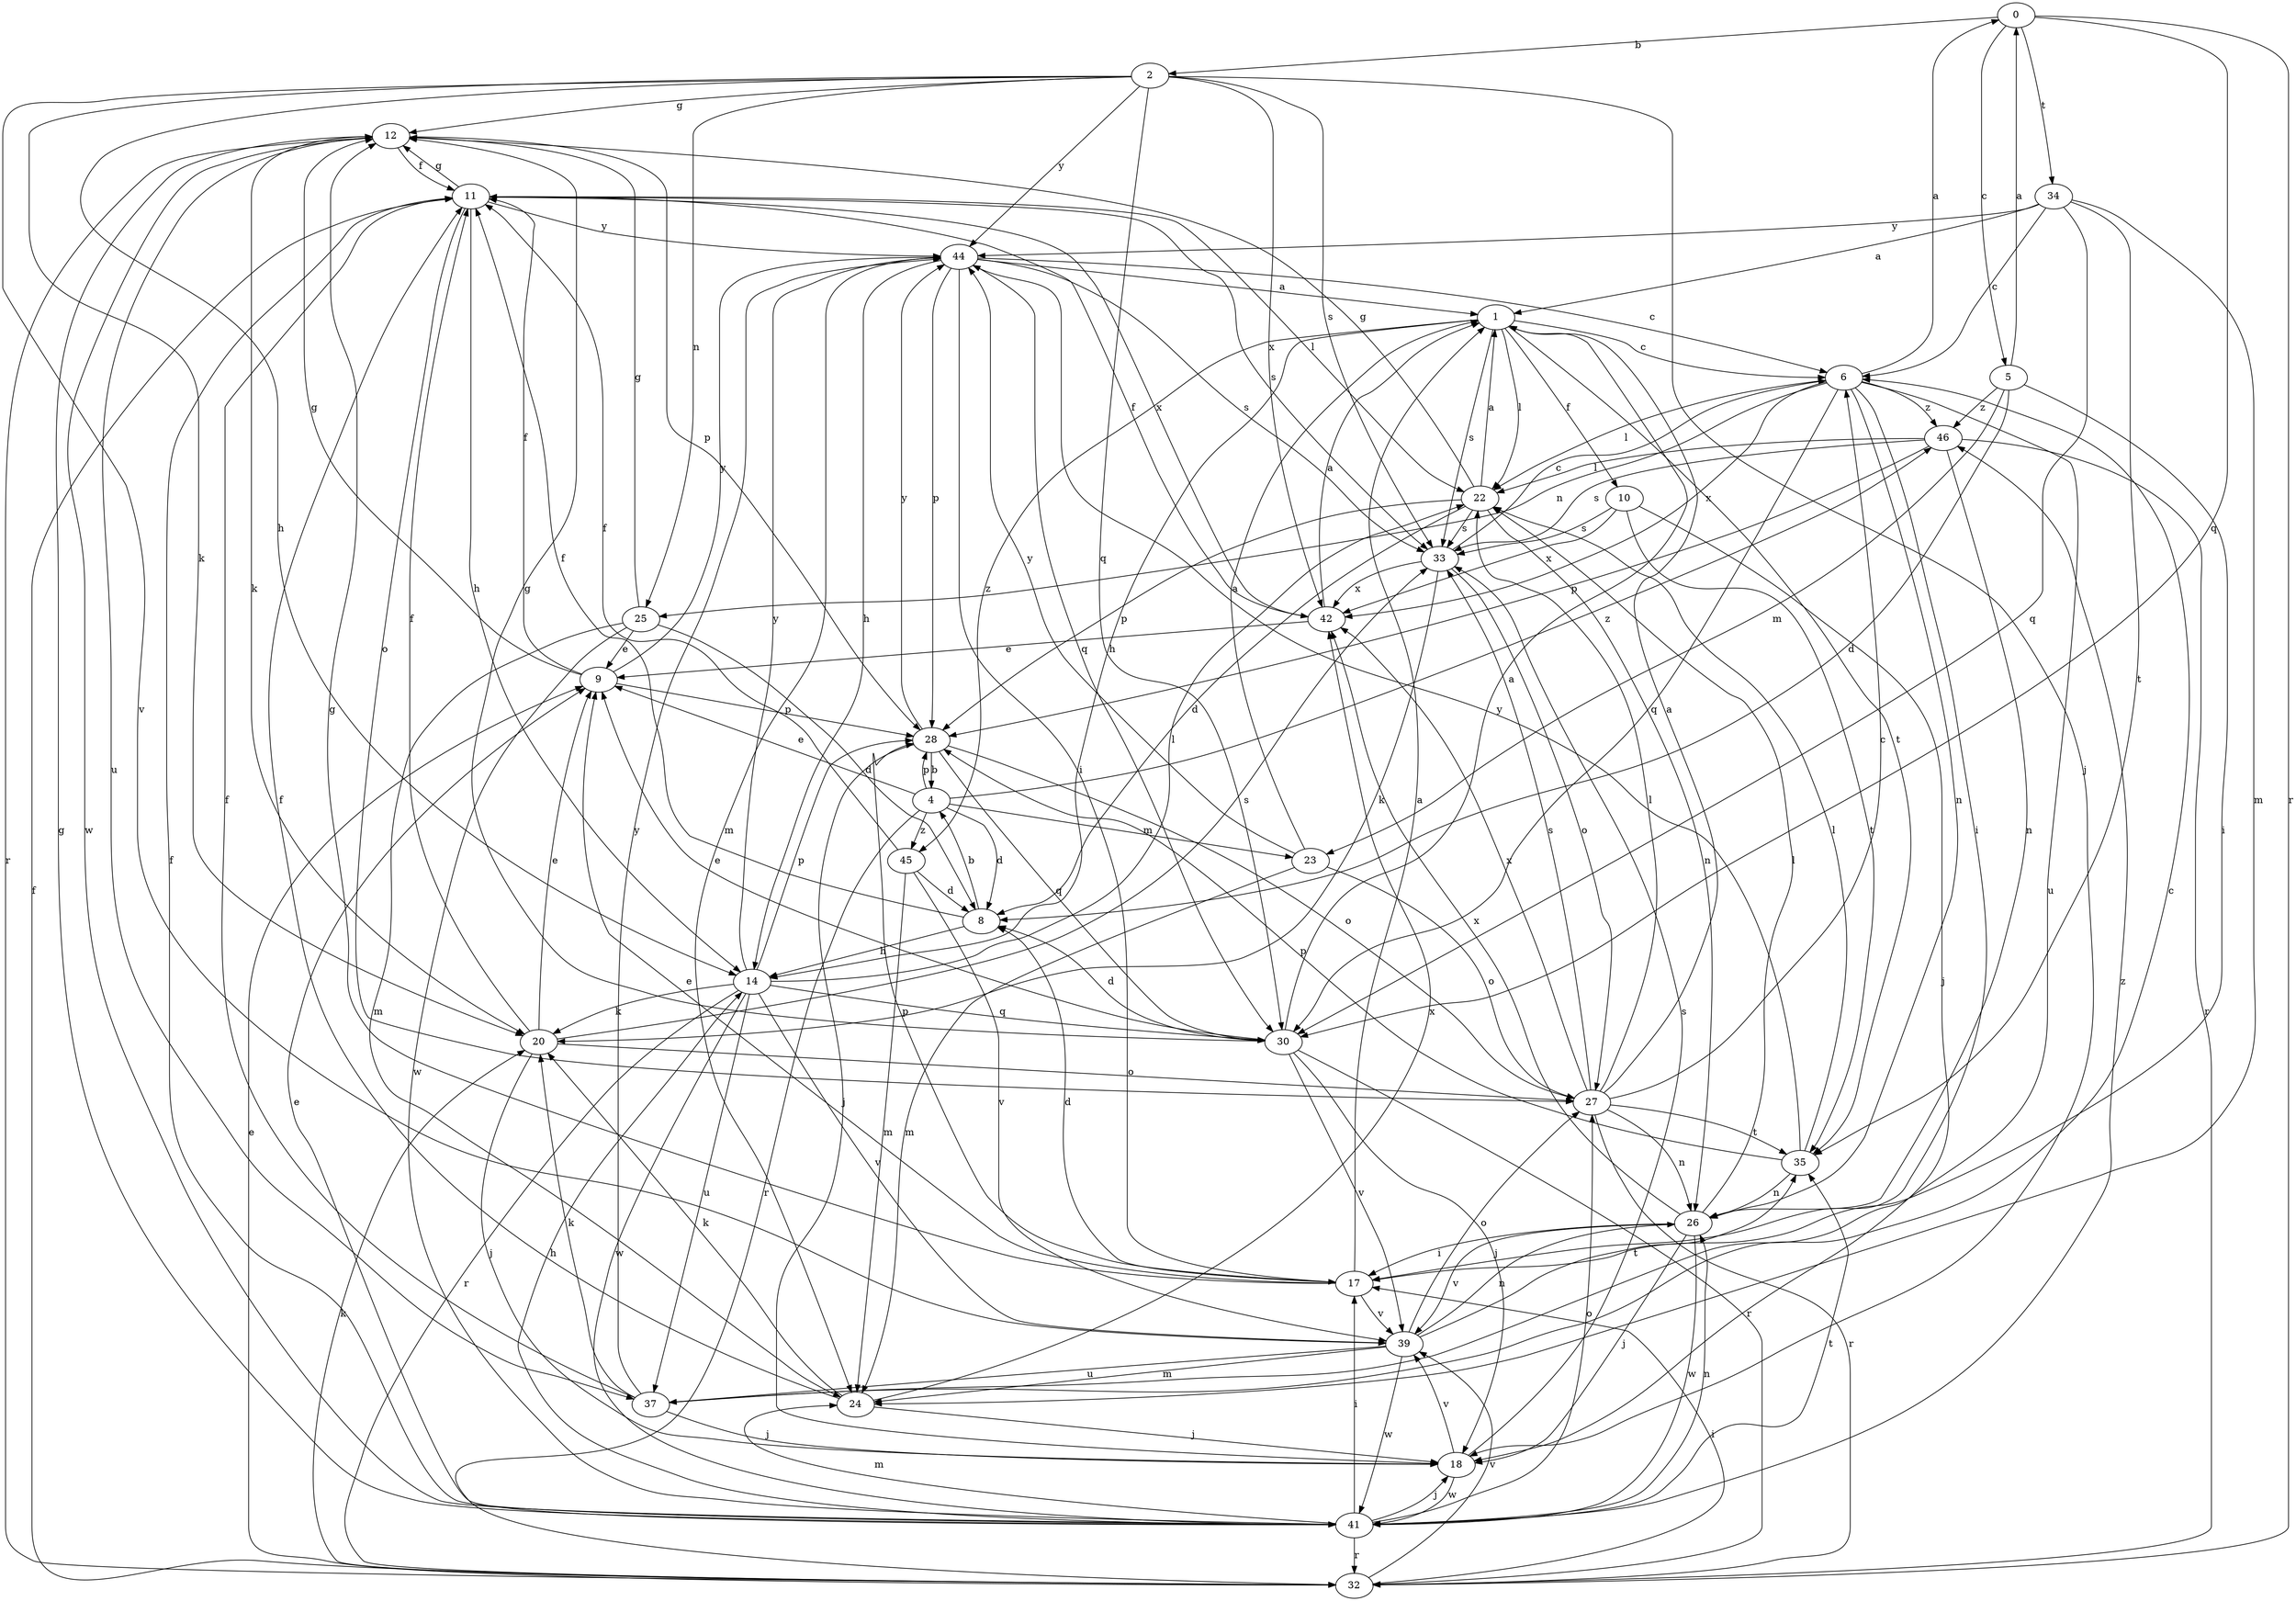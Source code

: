 strict digraph  {
0;
1;
2;
4;
5;
6;
8;
9;
10;
11;
12;
14;
17;
18;
20;
22;
23;
24;
25;
26;
27;
28;
30;
32;
33;
34;
35;
37;
39;
41;
42;
44;
45;
46;
0 -> 2  [label=b];
0 -> 5  [label=c];
0 -> 30  [label=q];
0 -> 32  [label=r];
0 -> 34  [label=t];
1 -> 6  [label=c];
1 -> 10  [label=f];
1 -> 14  [label=h];
1 -> 22  [label=l];
1 -> 33  [label=s];
1 -> 35  [label=t];
1 -> 45  [label=z];
2 -> 12  [label=g];
2 -> 14  [label=h];
2 -> 18  [label=j];
2 -> 20  [label=k];
2 -> 25  [label=n];
2 -> 30  [label=q];
2 -> 33  [label=s];
2 -> 39  [label=v];
2 -> 42  [label=x];
2 -> 44  [label=y];
4 -> 8  [label=d];
4 -> 9  [label=e];
4 -> 23  [label=m];
4 -> 28  [label=p];
4 -> 32  [label=r];
4 -> 45  [label=z];
4 -> 46  [label=z];
5 -> 0  [label=a];
5 -> 8  [label=d];
5 -> 17  [label=i];
5 -> 23  [label=m];
5 -> 46  [label=z];
6 -> 0  [label=a];
6 -> 17  [label=i];
6 -> 22  [label=l];
6 -> 25  [label=n];
6 -> 26  [label=n];
6 -> 30  [label=q];
6 -> 37  [label=u];
6 -> 42  [label=x];
6 -> 46  [label=z];
8 -> 4  [label=b];
8 -> 11  [label=f];
8 -> 14  [label=h];
9 -> 11  [label=f];
9 -> 12  [label=g];
9 -> 28  [label=p];
9 -> 44  [label=y];
10 -> 18  [label=j];
10 -> 33  [label=s];
10 -> 35  [label=t];
10 -> 42  [label=x];
11 -> 12  [label=g];
11 -> 14  [label=h];
11 -> 22  [label=l];
11 -> 27  [label=o];
11 -> 33  [label=s];
11 -> 42  [label=x];
11 -> 44  [label=y];
12 -> 11  [label=f];
12 -> 20  [label=k];
12 -> 28  [label=p];
12 -> 32  [label=r];
12 -> 37  [label=u];
12 -> 41  [label=w];
14 -> 20  [label=k];
14 -> 22  [label=l];
14 -> 28  [label=p];
14 -> 30  [label=q];
14 -> 32  [label=r];
14 -> 37  [label=u];
14 -> 39  [label=v];
14 -> 41  [label=w];
14 -> 44  [label=y];
17 -> 1  [label=a];
17 -> 8  [label=d];
17 -> 9  [label=e];
17 -> 12  [label=g];
17 -> 28  [label=p];
17 -> 39  [label=v];
18 -> 33  [label=s];
18 -> 39  [label=v];
18 -> 41  [label=w];
20 -> 9  [label=e];
20 -> 11  [label=f];
20 -> 18  [label=j];
20 -> 27  [label=o];
20 -> 33  [label=s];
22 -> 1  [label=a];
22 -> 8  [label=d];
22 -> 12  [label=g];
22 -> 26  [label=n];
22 -> 28  [label=p];
22 -> 33  [label=s];
23 -> 1  [label=a];
23 -> 24  [label=m];
23 -> 27  [label=o];
23 -> 44  [label=y];
24 -> 11  [label=f];
24 -> 18  [label=j];
24 -> 20  [label=k];
24 -> 42  [label=x];
25 -> 8  [label=d];
25 -> 9  [label=e];
25 -> 12  [label=g];
25 -> 24  [label=m];
25 -> 41  [label=w];
26 -> 17  [label=i];
26 -> 18  [label=j];
26 -> 22  [label=l];
26 -> 39  [label=v];
26 -> 41  [label=w];
26 -> 42  [label=x];
27 -> 1  [label=a];
27 -> 6  [label=c];
27 -> 22  [label=l];
27 -> 26  [label=n];
27 -> 32  [label=r];
27 -> 33  [label=s];
27 -> 35  [label=t];
27 -> 42  [label=x];
28 -> 4  [label=b];
28 -> 18  [label=j];
28 -> 27  [label=o];
28 -> 30  [label=q];
28 -> 44  [label=y];
30 -> 1  [label=a];
30 -> 8  [label=d];
30 -> 9  [label=e];
30 -> 12  [label=g];
30 -> 18  [label=j];
30 -> 32  [label=r];
30 -> 39  [label=v];
32 -> 9  [label=e];
32 -> 11  [label=f];
32 -> 17  [label=i];
32 -> 20  [label=k];
32 -> 39  [label=v];
33 -> 6  [label=c];
33 -> 20  [label=k];
33 -> 27  [label=o];
33 -> 42  [label=x];
34 -> 1  [label=a];
34 -> 6  [label=c];
34 -> 24  [label=m];
34 -> 30  [label=q];
34 -> 35  [label=t];
34 -> 44  [label=y];
35 -> 22  [label=l];
35 -> 26  [label=n];
35 -> 28  [label=p];
35 -> 44  [label=y];
37 -> 6  [label=c];
37 -> 11  [label=f];
37 -> 18  [label=j];
37 -> 20  [label=k];
37 -> 44  [label=y];
39 -> 24  [label=m];
39 -> 26  [label=n];
39 -> 27  [label=o];
39 -> 35  [label=t];
39 -> 37  [label=u];
39 -> 41  [label=w];
41 -> 9  [label=e];
41 -> 11  [label=f];
41 -> 12  [label=g];
41 -> 14  [label=h];
41 -> 17  [label=i];
41 -> 18  [label=j];
41 -> 24  [label=m];
41 -> 26  [label=n];
41 -> 27  [label=o];
41 -> 32  [label=r];
41 -> 35  [label=t];
41 -> 46  [label=z];
42 -> 1  [label=a];
42 -> 9  [label=e];
42 -> 11  [label=f];
44 -> 1  [label=a];
44 -> 6  [label=c];
44 -> 14  [label=h];
44 -> 17  [label=i];
44 -> 24  [label=m];
44 -> 28  [label=p];
44 -> 30  [label=q];
44 -> 33  [label=s];
45 -> 8  [label=d];
45 -> 11  [label=f];
45 -> 24  [label=m];
45 -> 39  [label=v];
46 -> 22  [label=l];
46 -> 26  [label=n];
46 -> 28  [label=p];
46 -> 32  [label=r];
46 -> 33  [label=s];
}

